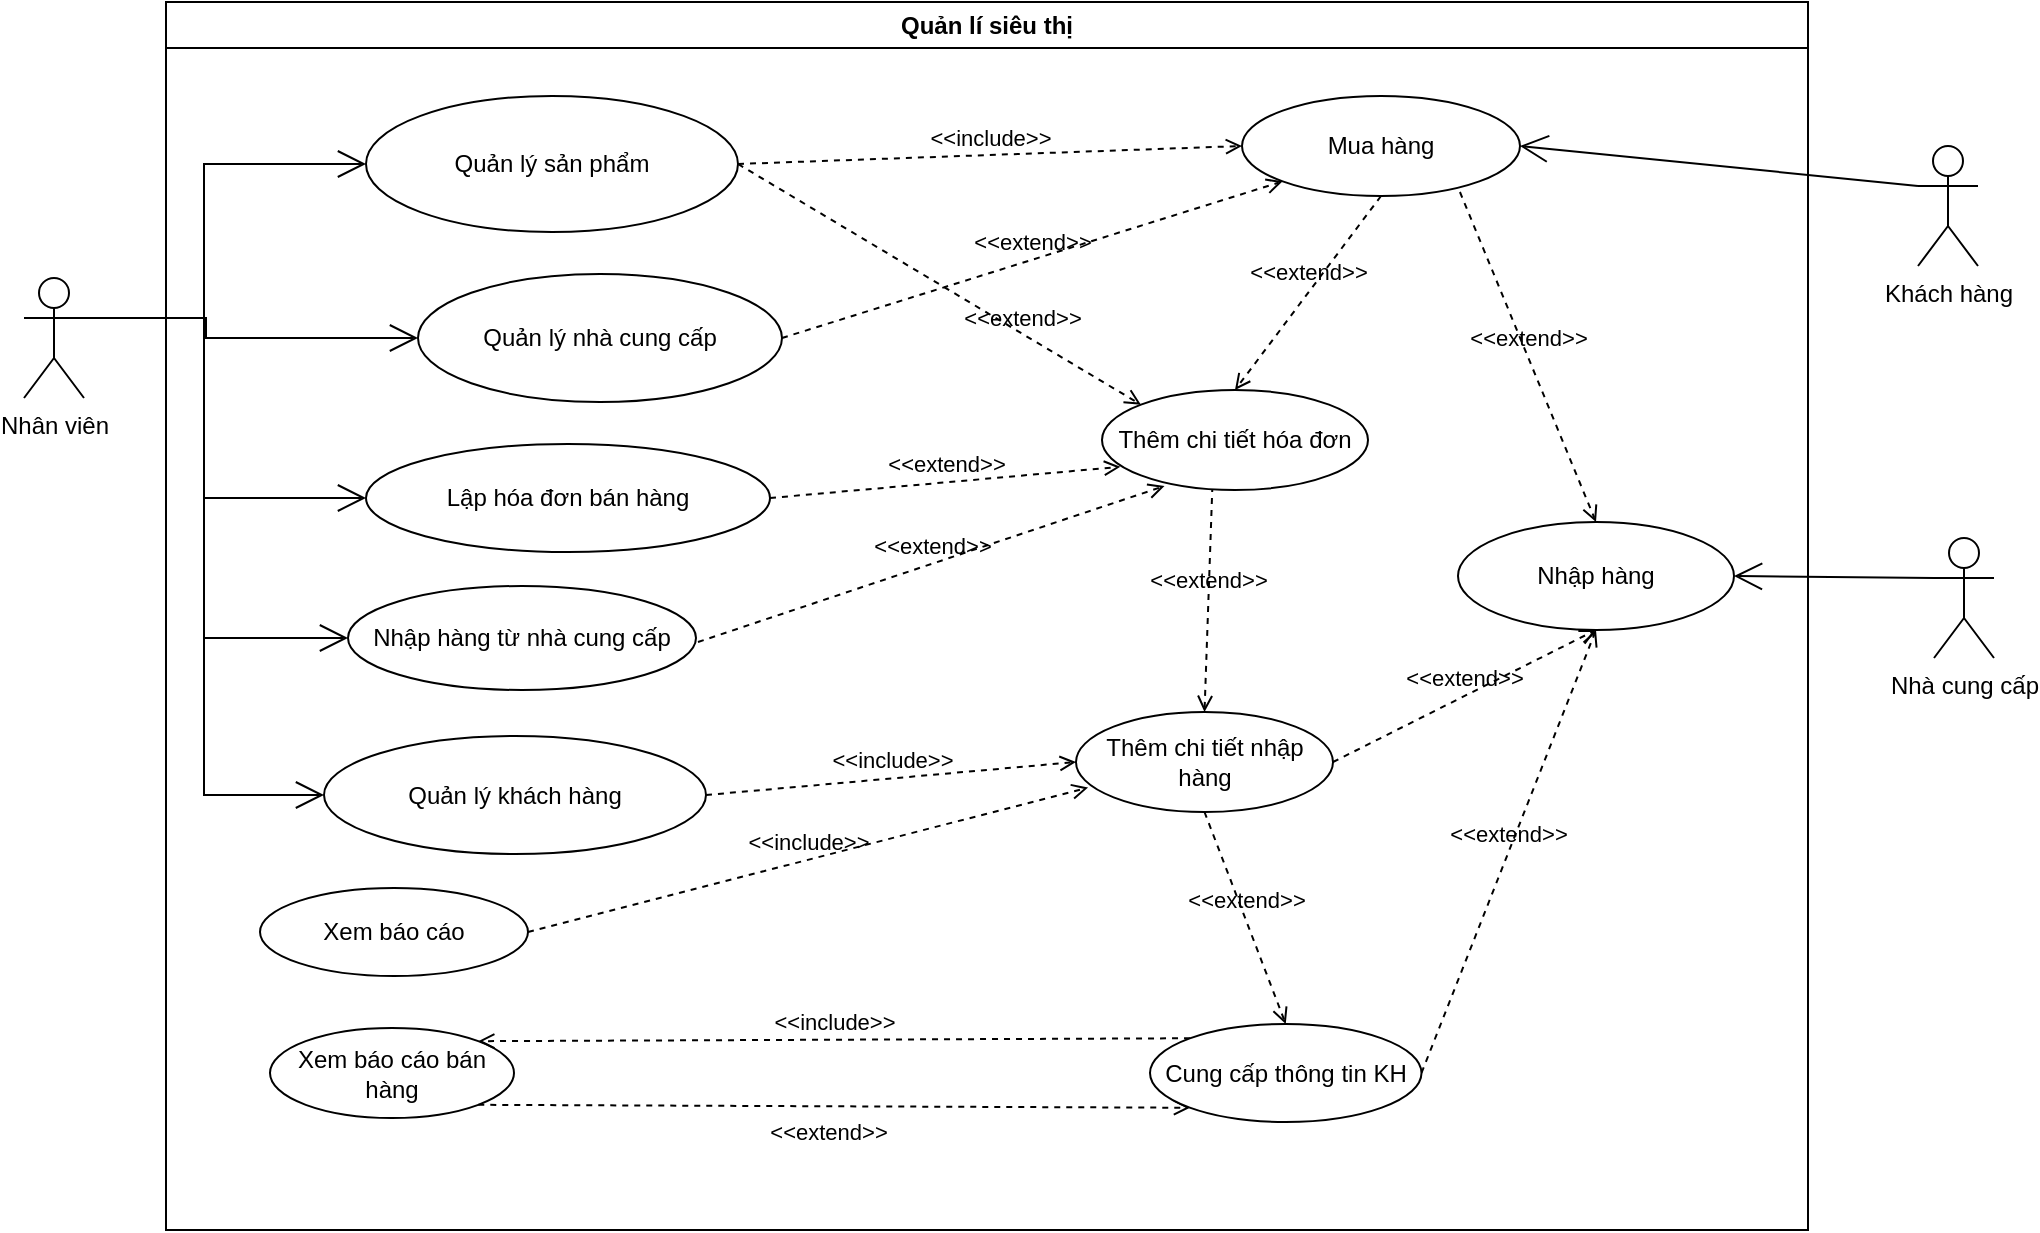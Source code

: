 <mxfile version="26.2.13">
  <diagram name="Trang-1" id="-K6SBRJ10VremqYksdTf">
    <mxGraphModel dx="1551" dy="1033" grid="0" gridSize="10" guides="1" tooltips="1" connect="1" arrows="1" fold="1" page="0" pageScale="1" pageWidth="827" pageHeight="1169" math="0" shadow="0">
      <root>
        <mxCell id="0" />
        <mxCell id="1" parent="0" />
        <mxCell id="8ikcBTe8eukAY_QbmhF5-56" style="edgeStyle=none;curved=1;rounded=0;orthogonalLoop=1;jettySize=auto;html=1;exitX=0.5;exitY=0;exitDx=0;exitDy=0;exitPerimeter=0;entryX=0.5;entryY=0;entryDx=0;entryDy=0;fontSize=12;startSize=8;endSize=8;" parent="1" edge="1">
          <mxGeometry relative="1" as="geometry">
            <Array as="points">
              <mxPoint x="976" y="-274" />
            </Array>
            <mxPoint x="-116.5" y="24" as="sourcePoint" />
          </mxGeometry>
        </mxCell>
        <mxCell id="8ikcBTe8eukAY_QbmhF5-57" style="edgeStyle=none;curved=1;rounded=0;orthogonalLoop=1;jettySize=auto;html=1;exitX=0;exitY=1;exitDx=0;exitDy=0;exitPerimeter=0;entryX=0.5;entryY=1;entryDx=0;entryDy=0;fontSize=12;startSize=8;endSize=8;" parent="1" edge="1">
          <mxGeometry relative="1" as="geometry">
            <Array as="points">
              <mxPoint x="-301" y="958" />
              <mxPoint x="843" y="1152" />
            </Array>
            <mxPoint x="-152" y="108" as="sourcePoint" />
          </mxGeometry>
        </mxCell>
        <mxCell id="8ikcBTe8eukAY_QbmhF5-51" style="edgeStyle=none;curved=1;rounded=0;orthogonalLoop=1;jettySize=auto;html=1;exitX=0;exitY=1;exitDx=0;exitDy=0;exitPerimeter=0;entryX=0.013;entryY=0.706;entryDx=0;entryDy=0;entryPerimeter=0;fontSize=12;startSize=8;endSize=8;" parent="1" edge="1">
          <mxGeometry relative="1" as="geometry">
            <Array as="points">
              <mxPoint x="-208" y="801" />
            </Array>
            <mxPoint x="-152" y="108" as="sourcePoint" />
          </mxGeometry>
        </mxCell>
        <mxCell id="26EyB5CPqML8sxjRB_R2-1" value="Nhân viên" style="shape=umlActor;verticalLabelPosition=bottom;verticalAlign=top;html=1;outlineConnect=0;" vertex="1" parent="1">
          <mxGeometry x="-246" y="-28" width="30" height="60" as="geometry" />
        </mxCell>
        <mxCell id="26EyB5CPqML8sxjRB_R2-3" value="" style="endArrow=open;endFill=1;endSize=12;html=1;rounded=0;exitX=1;exitY=0.333;exitDx=0;exitDy=0;exitPerimeter=0;entryX=0;entryY=0.5;entryDx=0;entryDy=0;edgeStyle=orthogonalEdgeStyle;" edge="1" parent="1" source="26EyB5CPqML8sxjRB_R2-1" target="26EyB5CPqML8sxjRB_R2-4">
          <mxGeometry width="160" relative="1" as="geometry">
            <mxPoint x="-216" y="2" as="sourcePoint" />
            <mxPoint x="-115" y="-78" as="targetPoint" />
            <Array as="points">
              <mxPoint x="-156" y="-8" />
              <mxPoint x="-156" y="-85" />
            </Array>
          </mxGeometry>
        </mxCell>
        <mxCell id="26EyB5CPqML8sxjRB_R2-4" value="Quản lý sản phẩm" style="ellipse;whiteSpace=wrap;html=1;" vertex="1" parent="1">
          <mxGeometry x="-75" y="-119" width="186" height="68" as="geometry" />
        </mxCell>
        <mxCell id="26EyB5CPqML8sxjRB_R2-5" value="" style="endArrow=open;endFill=1;endSize=12;html=1;rounded=0;entryX=0;entryY=0.5;entryDx=0;entryDy=0;exitX=1;exitY=0.333;exitDx=0;exitDy=0;exitPerimeter=0;edgeStyle=orthogonalEdgeStyle;" edge="1" parent="1" source="26EyB5CPqML8sxjRB_R2-1" target="26EyB5CPqML8sxjRB_R2-6">
          <mxGeometry width="160" relative="1" as="geometry">
            <mxPoint x="-216" y="2" as="sourcePoint" />
            <mxPoint x="-47" y="15" as="targetPoint" />
            <Array as="points">
              <mxPoint x="-155" y="-8" />
              <mxPoint x="-155" y="2" />
            </Array>
          </mxGeometry>
        </mxCell>
        <mxCell id="26EyB5CPqML8sxjRB_R2-6" value="Quản lý nhà cung cấp" style="ellipse;whiteSpace=wrap;html=1;" vertex="1" parent="1">
          <mxGeometry x="-49" y="-30" width="182" height="64" as="geometry" />
        </mxCell>
        <mxCell id="26EyB5CPqML8sxjRB_R2-7" value="" style="endArrow=open;endFill=1;endSize=12;html=1;rounded=0;exitX=1;exitY=0.333;exitDx=0;exitDy=0;exitPerimeter=0;entryX=0;entryY=0.5;entryDx=0;entryDy=0;edgeStyle=orthogonalEdgeStyle;" edge="1" parent="1" source="26EyB5CPqML8sxjRB_R2-1" target="26EyB5CPqML8sxjRB_R2-8">
          <mxGeometry width="160" relative="1" as="geometry">
            <mxPoint x="-214" y="48" as="sourcePoint" />
            <mxPoint x="-94" y="80" as="targetPoint" />
            <Array as="points">
              <mxPoint x="-156" y="-8" />
              <mxPoint x="-156" y="82" />
            </Array>
          </mxGeometry>
        </mxCell>
        <mxCell id="26EyB5CPqML8sxjRB_R2-8" value="Lập hóa đơn bán hàng" style="ellipse;whiteSpace=wrap;html=1;" vertex="1" parent="1">
          <mxGeometry x="-75" y="55" width="202" height="54" as="geometry" />
        </mxCell>
        <mxCell id="26EyB5CPqML8sxjRB_R2-9" value="&amp;lt;&amp;lt;include&amp;gt;&amp;gt;" style="html=1;verticalAlign=bottom;labelBackgroundColor=none;endArrow=open;endFill=0;dashed=1;rounded=0;entryX=0;entryY=0.5;entryDx=0;entryDy=0;exitX=1;exitY=0.5;exitDx=0;exitDy=0;" edge="1" parent="1" source="26EyB5CPqML8sxjRB_R2-4" target="26EyB5CPqML8sxjRB_R2-10">
          <mxGeometry width="160" relative="1" as="geometry">
            <mxPoint x="108" y="-84" as="sourcePoint" />
            <mxPoint x="260" y="-67" as="targetPoint" />
          </mxGeometry>
        </mxCell>
        <mxCell id="26EyB5CPqML8sxjRB_R2-11" value="&amp;lt;&amp;lt;extend&amp;gt;&amp;gt;" style="html=1;verticalAlign=bottom;labelBackgroundColor=none;endArrow=open;endFill=0;dashed=1;rounded=0;exitX=1;exitY=0.5;exitDx=0;exitDy=0;entryX=0;entryY=0;entryDx=0;entryDy=0;" edge="1" parent="1" source="26EyB5CPqML8sxjRB_R2-4" target="26EyB5CPqML8sxjRB_R2-12">
          <mxGeometry x="0.414" y="-1" width="160" relative="1" as="geometry">
            <mxPoint x="83" y="-61" as="sourcePoint" />
            <mxPoint x="236" y="48" as="targetPoint" />
            <mxPoint as="offset" />
          </mxGeometry>
        </mxCell>
        <mxCell id="26EyB5CPqML8sxjRB_R2-13" value="&amp;lt;&amp;lt;extend&amp;gt;&amp;gt;" style="html=1;verticalAlign=bottom;labelBackgroundColor=none;endArrow=open;endFill=0;dashed=1;rounded=0;entryX=0;entryY=1;entryDx=0;entryDy=0;exitX=1;exitY=0.5;exitDx=0;exitDy=0;" edge="1" parent="1" source="26EyB5CPqML8sxjRB_R2-6" target="26EyB5CPqML8sxjRB_R2-10">
          <mxGeometry x="0.002" width="160" relative="1" as="geometry">
            <mxPoint x="136" y="-41" as="sourcePoint" />
            <mxPoint x="292" y="1" as="targetPoint" />
            <mxPoint x="-1" as="offset" />
          </mxGeometry>
        </mxCell>
        <mxCell id="26EyB5CPqML8sxjRB_R2-14" value="&amp;lt;&amp;lt;extend&amp;gt;&amp;gt;" style="html=1;verticalAlign=bottom;labelBackgroundColor=none;endArrow=open;endFill=0;dashed=1;rounded=0;entryX=0.069;entryY=0.768;entryDx=0;entryDy=0;entryPerimeter=0;exitX=1;exitY=0.5;exitDx=0;exitDy=0;" edge="1" parent="1" source="26EyB5CPqML8sxjRB_R2-8" target="26EyB5CPqML8sxjRB_R2-12">
          <mxGeometry width="160" relative="1" as="geometry">
            <mxPoint x="150" y="96" as="sourcePoint" />
            <mxPoint x="287" y="82" as="targetPoint" />
          </mxGeometry>
        </mxCell>
        <mxCell id="26EyB5CPqML8sxjRB_R2-17" value="Khách hàng&lt;div&gt;&lt;br&gt;&lt;/div&gt;" style="shape=umlActor;verticalLabelPosition=bottom;verticalAlign=top;html=1;outlineConnect=0;" vertex="1" parent="1">
          <mxGeometry x="701" y="-94" width="30" height="60" as="geometry" />
        </mxCell>
        <mxCell id="26EyB5CPqML8sxjRB_R2-18" value="" style="endArrow=open;endFill=1;endSize=12;html=1;rounded=0;entryX=0;entryY=0.5;entryDx=0;entryDy=0;exitX=1;exitY=0.333;exitDx=0;exitDy=0;exitPerimeter=0;edgeStyle=orthogonalEdgeStyle;" edge="1" parent="1" source="26EyB5CPqML8sxjRB_R2-1" target="26EyB5CPqML8sxjRB_R2-19">
          <mxGeometry width="160" relative="1" as="geometry">
            <mxPoint x="-203" y="8" as="sourcePoint" />
            <mxPoint x="-132" y="179" as="targetPoint" />
            <Array as="points">
              <mxPoint x="-156" y="-8" />
              <mxPoint x="-156" y="152" />
            </Array>
          </mxGeometry>
        </mxCell>
        <mxCell id="26EyB5CPqML8sxjRB_R2-19" value="Nhập hàng từ nhà cung cấp" style="ellipse;whiteSpace=wrap;html=1;" vertex="1" parent="1">
          <mxGeometry x="-84" y="126" width="174" height="52" as="geometry" />
        </mxCell>
        <mxCell id="26EyB5CPqML8sxjRB_R2-20" value="" style="endArrow=open;endFill=1;endSize=12;html=1;rounded=0;entryX=0;entryY=0.5;entryDx=0;entryDy=0;exitX=1;exitY=0.333;exitDx=0;exitDy=0;exitPerimeter=0;edgeStyle=orthogonalEdgeStyle;" edge="1" parent="1" source="26EyB5CPqML8sxjRB_R2-1" target="26EyB5CPqML8sxjRB_R2-21">
          <mxGeometry width="160" relative="1" as="geometry">
            <mxPoint x="-203" y="32" as="sourcePoint" />
            <mxPoint x="-166" y="225" as="targetPoint" />
          </mxGeometry>
        </mxCell>
        <mxCell id="26EyB5CPqML8sxjRB_R2-24" value="&amp;lt;&amp;lt;extend&amp;gt;&amp;gt;" style="html=1;verticalAlign=bottom;labelBackgroundColor=none;endArrow=open;endFill=0;dashed=1;rounded=0;entryX=0.235;entryY=0.96;entryDx=0;entryDy=0;entryPerimeter=0;" edge="1" parent="1" target="26EyB5CPqML8sxjRB_R2-12">
          <mxGeometry width="160" relative="1" as="geometry">
            <mxPoint x="91" y="154" as="sourcePoint" />
            <mxPoint x="251" y="154" as="targetPoint" />
          </mxGeometry>
        </mxCell>
        <mxCell id="26EyB5CPqML8sxjRB_R2-25" value="&amp;lt;&amp;lt;extend&amp;gt;&amp;gt;" style="html=1;verticalAlign=bottom;labelBackgroundColor=none;endArrow=open;endFill=0;dashed=1;rounded=0;exitX=0.415;exitY=0.96;exitDx=0;exitDy=0;exitPerimeter=0;entryX=0.5;entryY=0;entryDx=0;entryDy=0;" edge="1" parent="1" source="26EyB5CPqML8sxjRB_R2-12" target="26EyB5CPqML8sxjRB_R2-27">
          <mxGeometry width="160" relative="1" as="geometry">
            <mxPoint x="247" y="120" as="sourcePoint" />
            <mxPoint x="322" y="155" as="targetPoint" />
          </mxGeometry>
        </mxCell>
        <mxCell id="26EyB5CPqML8sxjRB_R2-27" value="Thêm chi tiết nhập hàng" style="ellipse;whiteSpace=wrap;html=1;" vertex="1" parent="1">
          <mxGeometry x="280" y="189" width="128.5" height="50" as="geometry" />
        </mxCell>
        <mxCell id="26EyB5CPqML8sxjRB_R2-28" value="&amp;lt;&amp;lt;extend&amp;gt;&amp;gt;" style="html=1;verticalAlign=bottom;labelBackgroundColor=none;endArrow=open;endFill=0;dashed=1;rounded=0;exitX=0.5;exitY=1;exitDx=0;exitDy=0;entryX=0.5;entryY=0;entryDx=0;entryDy=0;" edge="1" parent="1" source="26EyB5CPqML8sxjRB_R2-27" target="26EyB5CPqML8sxjRB_R2-30">
          <mxGeometry width="160" relative="1" as="geometry">
            <mxPoint x="258" y="260" as="sourcePoint" />
            <mxPoint x="344" y="315" as="targetPoint" />
          </mxGeometry>
        </mxCell>
        <mxCell id="26EyB5CPqML8sxjRB_R2-31" value="Xem báo cáo" style="ellipse;whiteSpace=wrap;html=1;" vertex="1" parent="1">
          <mxGeometry x="-128" y="277" width="134" height="44" as="geometry" />
        </mxCell>
        <mxCell id="26EyB5CPqML8sxjRB_R2-32" value="&amp;lt;&amp;lt;include&amp;gt;&amp;gt;" style="html=1;verticalAlign=bottom;labelBackgroundColor=none;endArrow=open;endFill=0;dashed=1;rounded=0;entryX=0;entryY=0.5;entryDx=0;entryDy=0;exitX=1;exitY=0.5;exitDx=0;exitDy=0;" edge="1" parent="1" source="26EyB5CPqML8sxjRB_R2-21" target="26EyB5CPqML8sxjRB_R2-27">
          <mxGeometry width="160" relative="1" as="geometry">
            <mxPoint x="60" y="227" as="sourcePoint" />
            <mxPoint x="199" y="230" as="targetPoint" />
          </mxGeometry>
        </mxCell>
        <mxCell id="26EyB5CPqML8sxjRB_R2-33" value="&amp;lt;&amp;lt;include&amp;gt;&amp;gt;" style="html=1;verticalAlign=bottom;labelBackgroundColor=none;endArrow=open;endFill=0;dashed=1;rounded=0;entryX=0.047;entryY=0.756;entryDx=0;entryDy=0;entryPerimeter=0;exitX=1;exitY=0.5;exitDx=0;exitDy=0;" edge="1" parent="1" source="26EyB5CPqML8sxjRB_R2-31" target="26EyB5CPqML8sxjRB_R2-27">
          <mxGeometry width="160" relative="1" as="geometry">
            <mxPoint x="28" y="299" as="sourcePoint" />
            <mxPoint x="169" y="296" as="targetPoint" />
          </mxGeometry>
        </mxCell>
        <mxCell id="26EyB5CPqML8sxjRB_R2-34" value="Xem báo cáo bán hàng" style="ellipse;whiteSpace=wrap;html=1;" vertex="1" parent="1">
          <mxGeometry x="-123" y="347" width="122" height="45" as="geometry" />
        </mxCell>
        <mxCell id="26EyB5CPqML8sxjRB_R2-35" value="&amp;lt;&amp;lt;include&amp;gt;&amp;gt;" style="html=1;verticalAlign=bottom;labelBackgroundColor=none;endArrow=open;endFill=0;dashed=1;rounded=0;entryX=1;entryY=0;entryDx=0;entryDy=0;exitX=0;exitY=0;exitDx=0;exitDy=0;" edge="1" parent="1" source="26EyB5CPqML8sxjRB_R2-30" target="26EyB5CPqML8sxjRB_R2-34">
          <mxGeometry width="160" relative="1" as="geometry">
            <mxPoint x="88" y="317" as="sourcePoint" />
            <mxPoint x="286" y="343" as="targetPoint" />
          </mxGeometry>
        </mxCell>
        <mxCell id="26EyB5CPqML8sxjRB_R2-36" value="&amp;lt;&amp;lt;extend&amp;gt;&amp;gt;" style="html=1;verticalAlign=bottom;labelBackgroundColor=none;endArrow=open;endFill=0;dashed=1;rounded=0;entryX=0;entryY=1;entryDx=0;entryDy=0;exitX=1;exitY=1;exitDx=0;exitDy=0;" edge="1" parent="1" source="26EyB5CPqML8sxjRB_R2-34" target="26EyB5CPqML8sxjRB_R2-30">
          <mxGeometry x="-0.016" y="-22" width="160" relative="1" as="geometry">
            <mxPoint x="-7" y="380" as="sourcePoint" />
            <mxPoint x="153" y="380" as="targetPoint" />
            <mxPoint as="offset" />
          </mxGeometry>
        </mxCell>
        <mxCell id="26EyB5CPqML8sxjRB_R2-37" value="Nhập hàng" style="ellipse;whiteSpace=wrap;html=1;" vertex="1" parent="1">
          <mxGeometry x="471" y="94" width="138" height="54" as="geometry" />
        </mxCell>
        <mxCell id="26EyB5CPqML8sxjRB_R2-38" value="&amp;lt;&amp;lt;extend&amp;gt;&amp;gt;" style="html=1;verticalAlign=bottom;labelBackgroundColor=none;endArrow=open;endFill=0;dashed=1;rounded=0;entryX=0.5;entryY=0;entryDx=0;entryDy=0;exitX=0.784;exitY=0.96;exitDx=0;exitDy=0;exitPerimeter=0;" edge="1" parent="1" source="26EyB5CPqML8sxjRB_R2-10" target="26EyB5CPqML8sxjRB_R2-37">
          <mxGeometry width="160" relative="1" as="geometry">
            <mxPoint x="367" y="-38" as="sourcePoint" />
            <mxPoint x="527" y="-38" as="targetPoint" />
          </mxGeometry>
        </mxCell>
        <mxCell id="26EyB5CPqML8sxjRB_R2-39" value="&amp;lt;&amp;lt;extend&amp;gt;&amp;gt;" style="html=1;verticalAlign=bottom;labelBackgroundColor=none;endArrow=open;endFill=0;dashed=1;rounded=0;entryX=0.5;entryY=1;entryDx=0;entryDy=0;exitX=1;exitY=0.5;exitDx=0;exitDy=0;" edge="1" parent="1" source="26EyB5CPqML8sxjRB_R2-27" target="26EyB5CPqML8sxjRB_R2-37">
          <mxGeometry width="160" relative="1" as="geometry">
            <mxPoint x="401" y="205" as="sourcePoint" />
            <mxPoint x="561" y="205" as="targetPoint" />
          </mxGeometry>
        </mxCell>
        <mxCell id="26EyB5CPqML8sxjRB_R2-40" value="&amp;lt;&amp;lt;extend&amp;gt;&amp;gt;" style="html=1;verticalAlign=bottom;labelBackgroundColor=none;endArrow=open;endFill=0;dashed=1;rounded=0;entryX=0.5;entryY=1;entryDx=0;entryDy=0;exitX=1;exitY=0.5;exitDx=0;exitDy=0;" edge="1" parent="1" source="26EyB5CPqML8sxjRB_R2-30" target="26EyB5CPqML8sxjRB_R2-37">
          <mxGeometry width="160" relative="1" as="geometry">
            <mxPoint x="389" y="327" as="sourcePoint" />
            <mxPoint x="549" y="327" as="targetPoint" />
          </mxGeometry>
        </mxCell>
        <mxCell id="26EyB5CPqML8sxjRB_R2-41" value="" style="endArrow=open;endFill=1;endSize=12;html=1;rounded=0;entryX=1;entryY=0.5;entryDx=0;entryDy=0;exitX=0;exitY=0.333;exitDx=0;exitDy=0;exitPerimeter=0;" edge="1" parent="1" source="26EyB5CPqML8sxjRB_R2-42" target="26EyB5CPqML8sxjRB_R2-37">
          <mxGeometry width="160" relative="1" as="geometry">
            <mxPoint x="702" y="240" as="sourcePoint" />
            <mxPoint x="710" y="121" as="targetPoint" />
          </mxGeometry>
        </mxCell>
        <mxCell id="26EyB5CPqML8sxjRB_R2-42" value="Nhà cung cấp" style="shape=umlActor;verticalLabelPosition=bottom;verticalAlign=top;html=1;" vertex="1" parent="1">
          <mxGeometry x="709" y="102" width="30" height="60" as="geometry" />
        </mxCell>
        <mxCell id="26EyB5CPqML8sxjRB_R2-43" value="Quản lí siêu thị" style="swimlane;whiteSpace=wrap;html=1;" vertex="1" parent="1">
          <mxGeometry x="-175" y="-166" width="821" height="614" as="geometry" />
        </mxCell>
        <mxCell id="26EyB5CPqML8sxjRB_R2-30" value="Cung cấp thông tin KH" style="ellipse;whiteSpace=wrap;html=1;" vertex="1" parent="26EyB5CPqML8sxjRB_R2-43">
          <mxGeometry x="492" y="511" width="135.75" height="49" as="geometry" />
        </mxCell>
        <mxCell id="26EyB5CPqML8sxjRB_R2-10" value="Mua hàng" style="ellipse;whiteSpace=wrap;html=1;" vertex="1" parent="26EyB5CPqML8sxjRB_R2-43">
          <mxGeometry x="538" y="47" width="139" height="50" as="geometry" />
        </mxCell>
        <mxCell id="26EyB5CPqML8sxjRB_R2-12" value="Thêm chi tiết hóa đơn" style="ellipse;whiteSpace=wrap;html=1;" vertex="1" parent="26EyB5CPqML8sxjRB_R2-43">
          <mxGeometry x="468" y="194" width="133" height="50" as="geometry" />
        </mxCell>
        <mxCell id="26EyB5CPqML8sxjRB_R2-15" value="&amp;lt;&amp;lt;extend&amp;gt;&amp;gt;" style="html=1;verticalAlign=bottom;labelBackgroundColor=none;endArrow=open;endFill=0;dashed=1;rounded=0;entryX=0.5;entryY=0;entryDx=0;entryDy=0;exitX=0.5;exitY=1;exitDx=0;exitDy=0;" edge="1" parent="26EyB5CPqML8sxjRB_R2-43" source="26EyB5CPqML8sxjRB_R2-10" target="26EyB5CPqML8sxjRB_R2-12">
          <mxGeometry x="-0.022" y="-1" width="160" relative="1" as="geometry">
            <mxPoint x="505" y="123" as="sourcePoint" />
            <mxPoint x="665" y="123" as="targetPoint" />
            <mxPoint as="offset" />
          </mxGeometry>
        </mxCell>
        <mxCell id="26EyB5CPqML8sxjRB_R2-21" value="Quản lý khách hàng" style="ellipse;whiteSpace=wrap;html=1;" vertex="1" parent="26EyB5CPqML8sxjRB_R2-43">
          <mxGeometry x="79" y="367" width="191" height="59" as="geometry" />
        </mxCell>
        <mxCell id="26EyB5CPqML8sxjRB_R2-44" value="" style="endArrow=open;endFill=1;endSize=12;html=1;rounded=0;entryX=1;entryY=0.5;entryDx=0;entryDy=0;exitX=0;exitY=0.333;exitDx=0;exitDy=0;exitPerimeter=0;" edge="1" parent="1" source="26EyB5CPqML8sxjRB_R2-17" target="26EyB5CPqML8sxjRB_R2-10">
          <mxGeometry width="160" relative="1" as="geometry">
            <mxPoint x="-206" y="4" as="sourcePoint" />
            <mxPoint x="-59" y="-72" as="targetPoint" />
          </mxGeometry>
        </mxCell>
      </root>
    </mxGraphModel>
  </diagram>
</mxfile>
